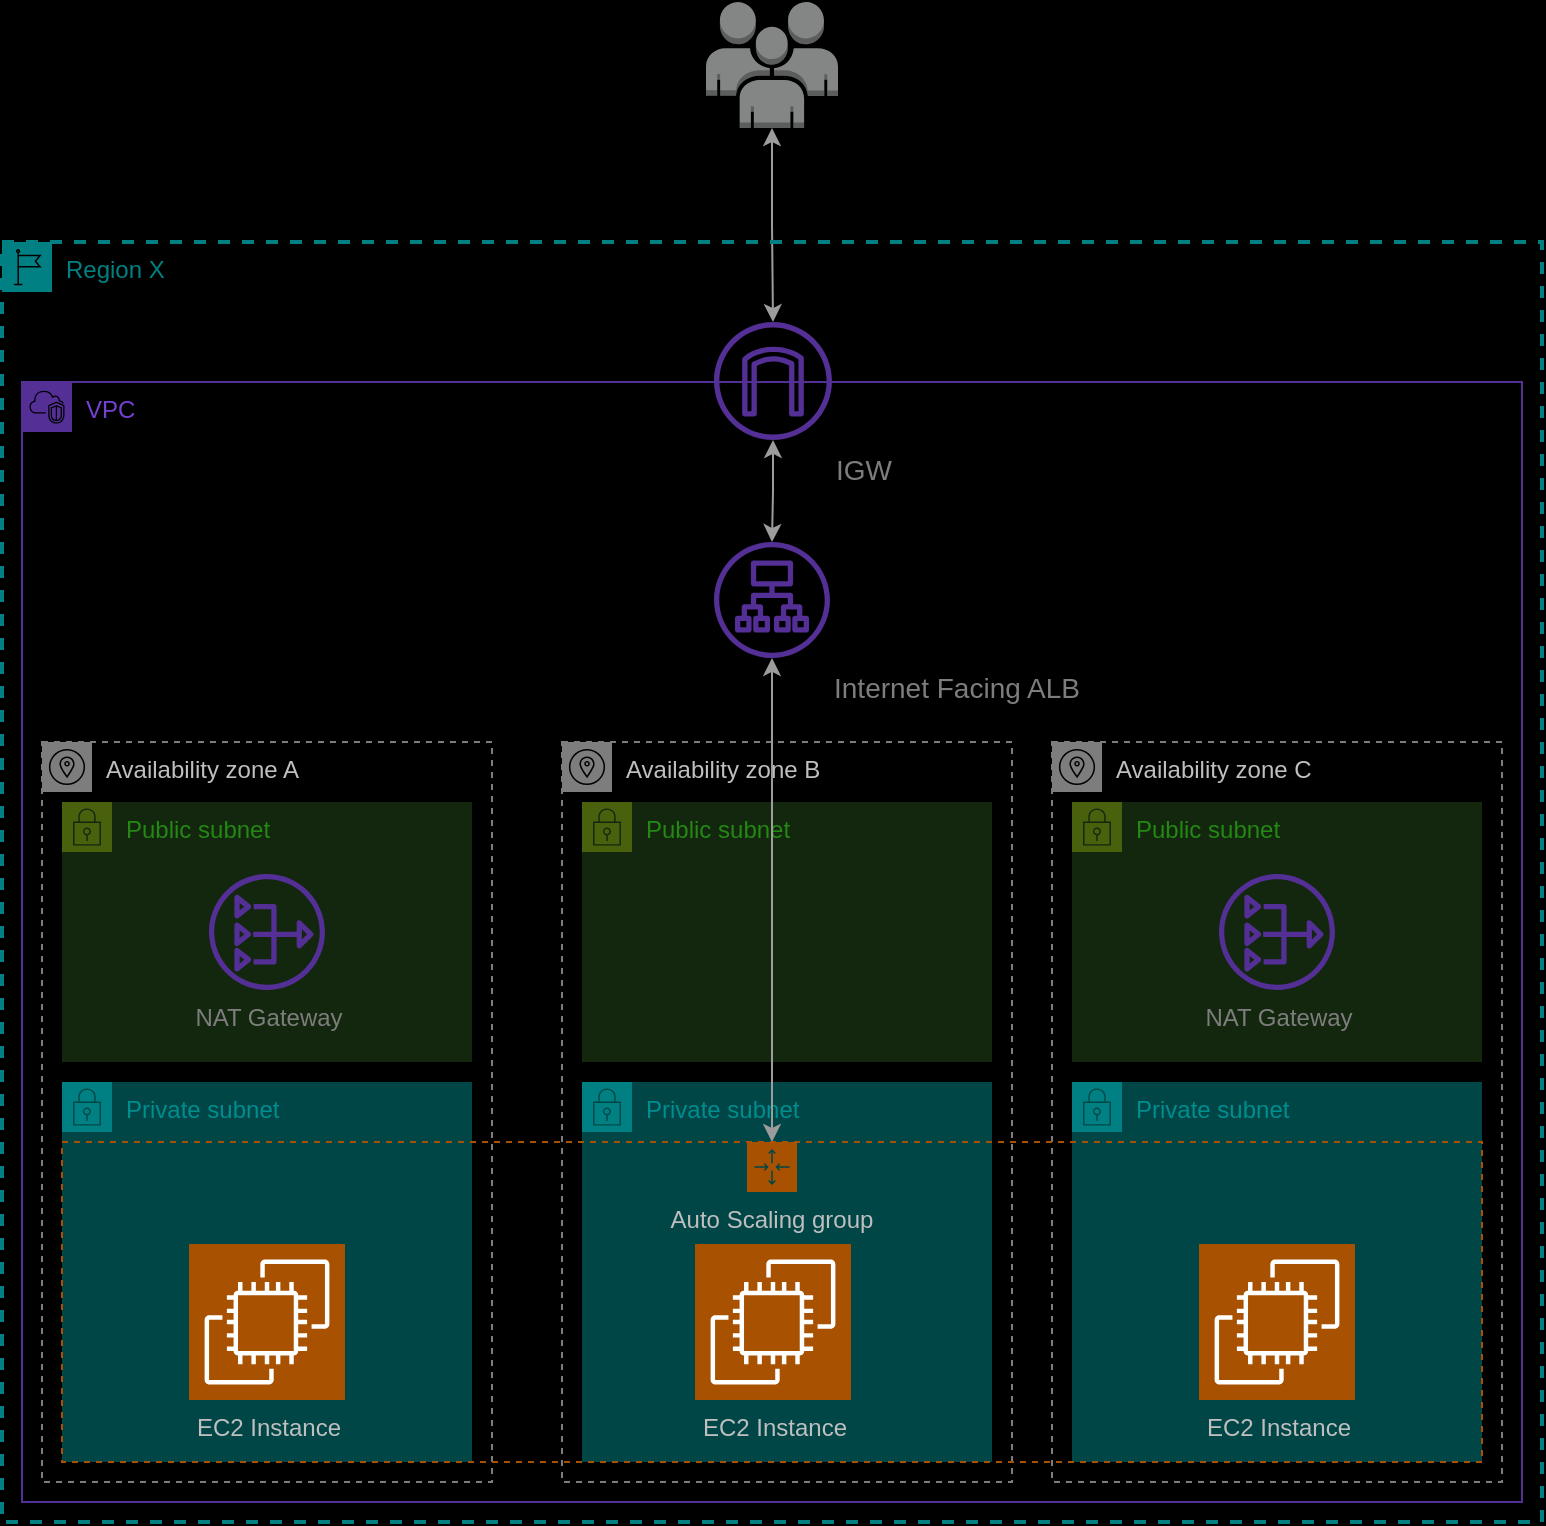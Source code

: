 <mxfile version="24.7.5">
  <diagram name="Page-1" id="3HvSwOzNqZAmu8Qb_NfY">
    <mxGraphModel dx="853" dy="506" grid="1" gridSize="10" guides="1" tooltips="1" connect="1" arrows="1" fold="1" page="1" pageScale="1" pageWidth="850" pageHeight="1100" background="#000000" math="0" shadow="0">
      <root>
        <mxCell id="0" />
        <mxCell id="1" parent="0" />
        <mxCell id="Gi1MZeBFoFd4xO1vJ5Tg-1" value="VPC" style="points=[[0,0],[0.25,0],[0.5,0],[0.75,0],[1,0],[1,0.25],[1,0.5],[1,0.75],[1,1],[0.75,1],[0.5,1],[0.25,1],[0,1],[0,0.75],[0,0.5],[0,0.25]];outlineConnect=0;gradientColor=none;html=1;whiteSpace=wrap;fontSize=12;fontStyle=0;container=1;pointerEvents=0;collapsible=0;recursiveResize=0;shape=mxgraph.aws4.group;grIcon=mxgraph.aws4.group_vpc2;strokeColor=#532F96;fillColor=none;verticalAlign=top;align=left;spacingLeft=30;fontColor=#7441D1;dashed=0;" vertex="1" parent="1">
          <mxGeometry x="50" y="310" width="750" height="560" as="geometry" />
        </mxCell>
        <mxCell id="Gi1MZeBFoFd4xO1vJ5Tg-5" value="Public subnet" style="points=[[0,0],[0.25,0],[0.5,0],[0.75,0],[1,0],[1,0.25],[1,0.5],[1,0.75],[1,1],[0.75,1],[0.5,1],[0.25,1],[0,1],[0,0.75],[0,0.5],[0,0.25]];outlineConnect=0;gradientColor=none;html=1;whiteSpace=wrap;fontSize=12;fontStyle=0;container=0;pointerEvents=0;collapsible=0;recursiveResize=0;shape=mxgraph.aws4.group;grIcon=mxgraph.aws4.group_security_group;grStroke=0;strokeColor=#49610D;fillColor=#13260E;verticalAlign=top;align=left;spacingLeft=30;fontColor=#248814;dashed=0;" vertex="1" parent="Gi1MZeBFoFd4xO1vJ5Tg-1">
          <mxGeometry x="525" y="210" width="205" height="130" as="geometry" />
        </mxCell>
        <mxCell id="Gi1MZeBFoFd4xO1vJ5Tg-3" value="Public subnet" style="points=[[0,0],[0.25,0],[0.5,0],[0.75,0],[1,0],[1,0.25],[1,0.5],[1,0.75],[1,1],[0.75,1],[0.5,1],[0.25,1],[0,1],[0,0.75],[0,0.5],[0,0.25]];outlineConnect=0;gradientColor=none;html=1;whiteSpace=wrap;fontSize=12;fontStyle=0;container=0;pointerEvents=0;collapsible=0;recursiveResize=0;shape=mxgraph.aws4.group;grIcon=mxgraph.aws4.group_security_group;grStroke=0;strokeColor=#49610D;fillColor=#13260E;verticalAlign=top;align=left;spacingLeft=30;fontColor=#248814;dashed=0;" vertex="1" parent="Gi1MZeBFoFd4xO1vJ5Tg-1">
          <mxGeometry x="280" y="210" width="205" height="130" as="geometry" />
        </mxCell>
        <mxCell id="BMS2Mz-b5TJ1Ghw7ewQl-9" value="Availability zone C" style="sketch=0;outlineConnect=0;gradientColor=none;html=1;whiteSpace=wrap;fontSize=12;fontStyle=0;shape=mxgraph.aws4.group;grIcon=mxgraph.aws4.group_availability_zone;strokeColor=#7D7D7D;fillColor=none;verticalAlign=top;align=left;spacingLeft=30;fontColor=#BFBFBF;dashed=1;" parent="1" vertex="1">
          <mxGeometry x="565" y="490" width="225" height="370" as="geometry" />
        </mxCell>
        <mxCell id="BMS2Mz-b5TJ1Ghw7ewQl-8" value="Availability zone B" style="sketch=0;outlineConnect=0;gradientColor=none;html=1;whiteSpace=wrap;fontSize=12;fontStyle=0;shape=mxgraph.aws4.group;grIcon=mxgraph.aws4.group_availability_zone;strokeColor=#7D7D7D;fillColor=none;verticalAlign=top;align=left;spacingLeft=30;fontColor=#BFBFBF;dashed=1;" parent="1" vertex="1">
          <mxGeometry x="320" y="490" width="225" height="370" as="geometry" />
        </mxCell>
        <mxCell id="tg-r_l2TtVME0M1dG1qx-5" style="edgeStyle=orthogonalEdgeStyle;rounded=0;orthogonalLoop=1;jettySize=auto;html=1;startArrow=classic;startFill=1;strokeColor=#9C9C9C;" parent="1" source="Gi1MZeBFoFd4xO1vJ5Tg-9" target="BMS2Mz-b5TJ1Ghw7ewQl-18" edge="1">
          <mxGeometry relative="1" as="geometry">
            <mxPoint x="425.5" y="163" as="sourcePoint" />
          </mxGeometry>
        </mxCell>
        <mxCell id="2dPKX-ZT463_K8sY5YlC-3" value="Private subnet" style="points=[[0,0],[0.25,0],[0.5,0],[0.75,0],[1,0],[1,0.25],[1,0.5],[1,0.75],[1,1],[0.75,1],[0.5,1],[0.25,1],[0,1],[0,0.75],[0,0.5],[0,0.25]];outlineConnect=0;gradientColor=none;html=1;whiteSpace=wrap;fontSize=12;fontStyle=0;container=1;pointerEvents=0;collapsible=0;recursiveResize=0;shape=mxgraph.aws4.group;grIcon=mxgraph.aws4.group_security_group;grStroke=0;strokeColor=#008082;fillColor=#004647;verticalAlign=top;align=left;spacingLeft=30;fontColor=#008D8F;dashed=0;" parent="1" vertex="1">
          <mxGeometry x="330" y="660" width="205" height="190" as="geometry" />
        </mxCell>
        <mxCell id="BMS2Mz-b5TJ1Ghw7ewQl-1" value="Region X" style="points=[[0,0],[0.25,0],[0.5,0],[0.75,0],[1,0],[1,0.25],[1,0.5],[1,0.75],[1,1],[0.75,1],[0.5,1],[0.25,1],[0,1],[0,0.75],[0,0.5],[0,0.25]];outlineConnect=0;gradientColor=none;html=1;whiteSpace=wrap;fontSize=12;fontStyle=0;container=0;pointerEvents=0;collapsible=0;recursiveResize=0;shape=mxgraph.aws4.group;grIcon=mxgraph.aws4.group_region;strokeColor=#008082;fillColor=none;verticalAlign=top;align=left;spacingLeft=30;fontColor=#008082;dashed=1;strokeWidth=2;" parent="1" vertex="1">
          <mxGeometry x="40" y="240" width="770" height="640" as="geometry" />
        </mxCell>
        <mxCell id="BMS2Mz-b5TJ1Ghw7ewQl-3" value="Availability zone A" style="sketch=0;outlineConnect=0;gradientColor=none;html=1;whiteSpace=wrap;fontSize=12;fontStyle=0;shape=mxgraph.aws4.group;grIcon=mxgraph.aws4.group_availability_zone;strokeColor=#7D7D7D;fillColor=none;verticalAlign=top;align=left;spacingLeft=30;fontColor=#BFBFBF;dashed=1;" parent="1" vertex="1">
          <mxGeometry x="60" y="490" width="225" height="370" as="geometry" />
        </mxCell>
        <mxCell id="BMS2Mz-b5TJ1Ghw7ewQl-11" value="Internet Facing ALB" style="sketch=0;outlineConnect=0;fontColor=#7D7D7D;gradientColor=none;fillColor=#532F96;strokeColor=none;dashed=0;verticalLabelPosition=bottom;verticalAlign=top;align=left;html=1;fontSize=14;fontStyle=0;aspect=fixed;pointerEvents=1;shape=mxgraph.aws4.application_load_balancer;labelPosition=right;" parent="1" vertex="1">
          <mxGeometry x="396" y="390" width="58" height="58" as="geometry" />
        </mxCell>
        <mxCell id="tg-r_l2TtVME0M1dG1qx-2" style="edgeStyle=orthogonalEdgeStyle;rounded=0;orthogonalLoop=1;jettySize=auto;html=1;startArrow=classic;startFill=1;strokeColor=#9C9C9C;" parent="1" source="BMS2Mz-b5TJ1Ghw7ewQl-18" target="BMS2Mz-b5TJ1Ghw7ewQl-11" edge="1">
          <mxGeometry relative="1" as="geometry" />
        </mxCell>
        <mxCell id="2dPKX-ZT463_K8sY5YlC-5" value="Public subnet" style="points=[[0,0],[0.25,0],[0.5,0],[0.75,0],[1,0],[1,0.25],[1,0.5],[1,0.75],[1,1],[0.75,1],[0.5,1],[0.25,1],[0,1],[0,0.75],[0,0.5],[0,0.25]];outlineConnect=0;gradientColor=none;html=1;whiteSpace=wrap;fontSize=12;fontStyle=0;container=0;pointerEvents=0;collapsible=0;recursiveResize=0;shape=mxgraph.aws4.group;grIcon=mxgraph.aws4.group_security_group;grStroke=0;strokeColor=#49610D;fillColor=#13260E;verticalAlign=top;align=left;spacingLeft=30;fontColor=#248814;dashed=0;" parent="1" vertex="1">
          <mxGeometry x="70" y="520" width="205" height="130" as="geometry" />
        </mxCell>
        <mxCell id="BMS2Mz-b5TJ1Ghw7ewQl-18" value="IGW" style="sketch=0;outlineConnect=0;fontColor=#7D7D7D;gradientColor=none;fillColor=#532F96;strokeColor=none;dashed=0;verticalLabelPosition=bottom;verticalAlign=top;align=left;html=1;fontSize=14;fontStyle=0;aspect=fixed;pointerEvents=1;shape=mxgraph.aws4.internet_gateway;labelPosition=right;" parent="1" vertex="1">
          <mxGeometry x="396" y="280" width="59" height="59" as="geometry" />
        </mxCell>
        <mxCell id="Um3nSmA3bwq-HLZAkocZ-3" value="NAT Gateway" style="sketch=0;outlineConnect=0;fontColor=#7D7D7D;gradientColor=none;fillColor=#532F96;strokeColor=none;dashed=0;verticalLabelPosition=bottom;verticalAlign=top;align=center;html=1;fontSize=12;fontStyle=0;aspect=fixed;pointerEvents=1;shape=mxgraph.aws4.nat_gateway;" parent="1" vertex="1">
          <mxGeometry x="648.5" y="556" width="58" height="58" as="geometry" />
        </mxCell>
        <mxCell id="2dPKX-ZT463_K8sY5YlC-2" value="Private subnet" style="points=[[0,0],[0.25,0],[0.5,0],[0.75,0],[1,0],[1,0.25],[1,0.5],[1,0.75],[1,1],[0.75,1],[0.5,1],[0.25,1],[0,1],[0,0.75],[0,0.5],[0,0.25]];outlineConnect=0;gradientColor=none;html=1;whiteSpace=wrap;fontSize=12;fontStyle=0;container=1;pointerEvents=0;collapsible=0;recursiveResize=0;shape=mxgraph.aws4.group;grIcon=mxgraph.aws4.group_security_group;grStroke=0;strokeColor=#008082;fillColor=#004647;verticalAlign=top;align=left;spacingLeft=30;fontColor=#008D8F;dashed=0;" parent="1" vertex="1">
          <mxGeometry x="70" y="660" width="205" height="190" as="geometry" />
        </mxCell>
        <mxCell id="2dPKX-ZT463_K8sY5YlC-4" value="Private subnet" style="points=[[0,0],[0.25,0],[0.5,0],[0.75,0],[1,0],[1,0.25],[1,0.5],[1,0.75],[1,1],[0.75,1],[0.5,1],[0.25,1],[0,1],[0,0.75],[0,0.5],[0,0.25]];outlineConnect=0;gradientColor=none;html=1;whiteSpace=wrap;fontSize=12;fontStyle=0;container=1;pointerEvents=0;collapsible=0;recursiveResize=0;shape=mxgraph.aws4.group;grIcon=mxgraph.aws4.group_security_group;grStroke=0;strokeColor=#008082;fillColor=#004647;verticalAlign=top;align=left;spacingLeft=30;fontColor=#008D8F;dashed=0;" parent="1" vertex="1">
          <mxGeometry x="575" y="660" width="205" height="190" as="geometry" />
        </mxCell>
        <mxCell id="BMS2Mz-b5TJ1Ghw7ewQl-12" value="Auto Scaling group" style="points=[[0,0],[0.25,0],[0.5,0],[0.75,0],[1,0],[1,0.25],[1,0.5],[1,0.75],[1,1],[0.75,1],[0.5,1],[0.25,1],[0,1],[0,0.75],[0,0.5],[0,0.25]];outlineConnect=0;gradientColor=none;html=1;whiteSpace=wrap;fontSize=12;fontStyle=0;container=0;pointerEvents=0;collapsible=0;recursiveResize=0;shape=mxgraph.aws4.groupCenter;grIcon=mxgraph.aws4.group_auto_scaling_group;grStroke=1;strokeColor=#A85100;fillColor=none;verticalAlign=top;align=center;fontColor=#BFBFBF;dashed=1;spacingTop=25;" parent="1" vertex="1">
          <mxGeometry x="70" y="690" width="710" height="160" as="geometry" />
        </mxCell>
        <mxCell id="Um3nSmA3bwq-HLZAkocZ-1" value="NAT Gateway" style="sketch=0;outlineConnect=0;fontColor=#7D7D7D;gradientColor=none;fillColor=#532F96;strokeColor=none;dashed=0;verticalLabelPosition=bottom;verticalAlign=top;align=center;html=1;fontSize=12;fontStyle=0;aspect=fixed;pointerEvents=1;shape=mxgraph.aws4.nat_gateway;" parent="1" vertex="1">
          <mxGeometry x="143.5" y="556" width="58" height="58" as="geometry" />
        </mxCell>
        <mxCell id="BMS2Mz-b5TJ1Ghw7ewQl-17" style="edgeStyle=orthogonalEdgeStyle;rounded=0;orthogonalLoop=1;jettySize=auto;html=1;startArrow=classic;startFill=1;strokeColor=#9C9C9C;" parent="1" source="BMS2Mz-b5TJ1Ghw7ewQl-11" target="BMS2Mz-b5TJ1Ghw7ewQl-12" edge="1">
          <mxGeometry relative="1" as="geometry" />
        </mxCell>
        <mxCell id="Gi1MZeBFoFd4xO1vJ5Tg-6" value="EC2 Instance" style="sketch=0;points=[[0,0,0],[0.25,0,0],[0.5,0,0],[0.75,0,0],[1,0,0],[0,1,0],[0.25,1,0],[0.5,1,0],[0.75,1,0],[1,1,0],[0,0.25,0],[0,0.5,0],[0,0.75,0],[1,0.25,0],[1,0.5,0],[1,0.75,0]];outlineConnect=0;fontColor=#BFBFBF;fillColor=#A85100;strokeColor=#ffffff;dashed=0;verticalLabelPosition=bottom;verticalAlign=top;align=center;html=1;fontSize=12;fontStyle=0;aspect=fixed;shape=mxgraph.aws4.resourceIcon;resIcon=mxgraph.aws4.ec2;" vertex="1" parent="1">
          <mxGeometry x="133.5" y="741" width="78" height="78" as="geometry" />
        </mxCell>
        <mxCell id="Gi1MZeBFoFd4xO1vJ5Tg-7" value="EC2 Instance" style="sketch=0;points=[[0,0,0],[0.25,0,0],[0.5,0,0],[0.75,0,0],[1,0,0],[0,1,0],[0.25,1,0],[0.5,1,0],[0.75,1,0],[1,1,0],[0,0.25,0],[0,0.5,0],[0,0.75,0],[1,0.25,0],[1,0.5,0],[1,0.75,0]];outlineConnect=0;fontColor=#BFBFBF;fillColor=#A85100;strokeColor=#ffffff;dashed=0;verticalLabelPosition=bottom;verticalAlign=top;align=center;html=1;fontSize=12;fontStyle=0;aspect=fixed;shape=mxgraph.aws4.resourceIcon;resIcon=mxgraph.aws4.ec2;" vertex="1" parent="1">
          <mxGeometry x="386.5" y="741" width="78" height="78" as="geometry" />
        </mxCell>
        <mxCell id="Gi1MZeBFoFd4xO1vJ5Tg-8" value="EC2 Instance" style="sketch=0;points=[[0,0,0],[0.25,0,0],[0.5,0,0],[0.75,0,0],[1,0,0],[0,1,0],[0.25,1,0],[0.5,1,0],[0.75,1,0],[1,1,0],[0,0.25,0],[0,0.5,0],[0,0.75,0],[1,0.25,0],[1,0.5,0],[1,0.75,0]];outlineConnect=0;fontColor=#BFBFBF;fillColor=#A85100;strokeColor=#ffffff;dashed=0;verticalLabelPosition=bottom;verticalAlign=top;align=center;html=1;fontSize=12;fontStyle=0;aspect=fixed;shape=mxgraph.aws4.resourceIcon;resIcon=mxgraph.aws4.ec2;" vertex="1" parent="1">
          <mxGeometry x="638.5" y="741" width="78" height="78" as="geometry" />
        </mxCell>
        <mxCell id="Gi1MZeBFoFd4xO1vJ5Tg-9" value="" style="outlineConnect=0;dashed=0;verticalLabelPosition=bottom;verticalAlign=top;align=center;html=1;shape=mxgraph.aws3.users;fillColor=#848585;gradientColor=none;" vertex="1" parent="1">
          <mxGeometry x="392" y="120" width="66" height="63" as="geometry" />
        </mxCell>
      </root>
    </mxGraphModel>
  </diagram>
</mxfile>

